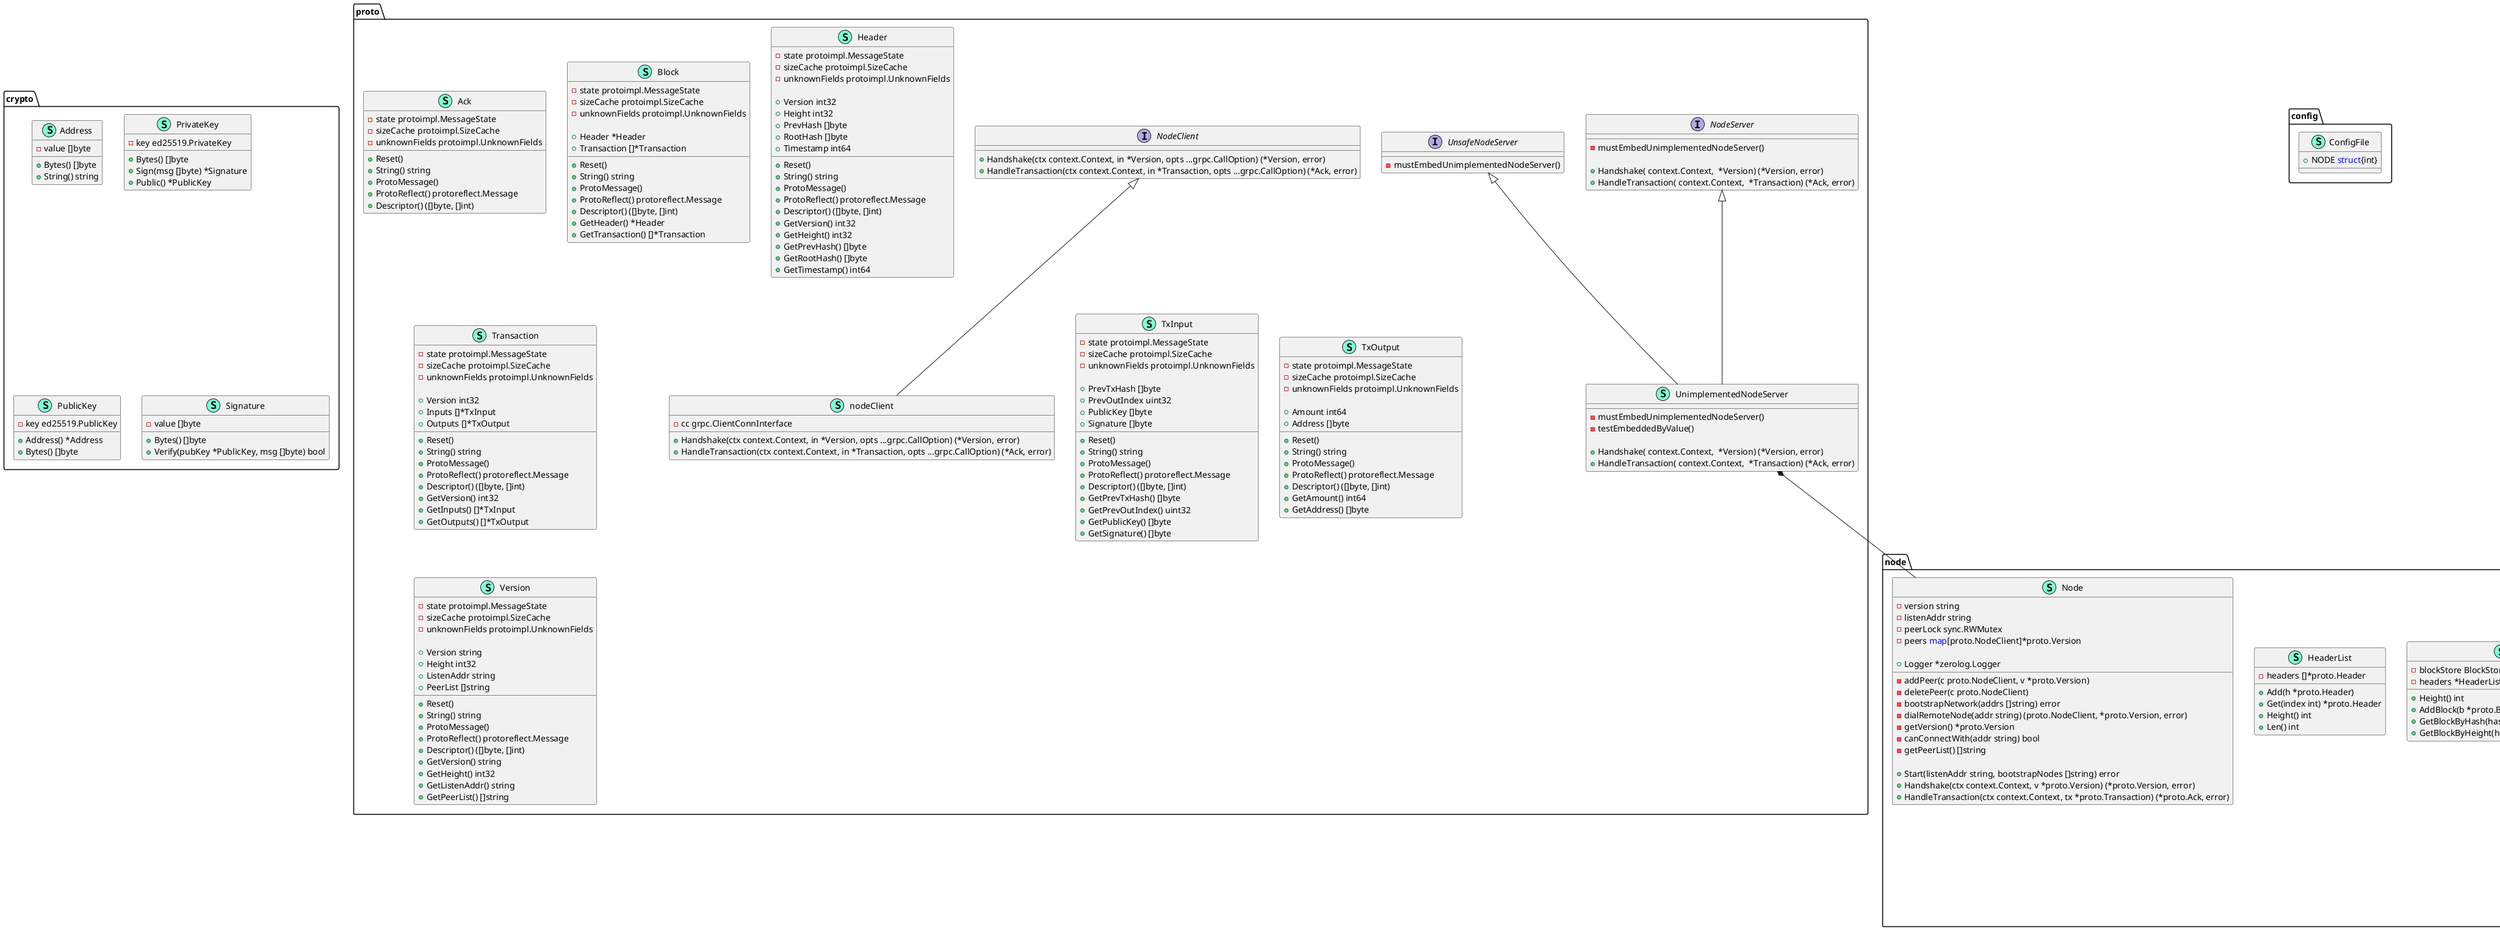 @startuml
namespace config {
    class ConfigFile << (S,Aquamarine) >> {
        + NODE <font color=blue>struct</font>{int}

    }
}


namespace crypto {
    class Address << (S,Aquamarine) >> {
        - value []byte

        + Bytes() []byte
        + String() string

    }
    class PrivateKey << (S,Aquamarine) >> {
        - key ed25519.PrivateKey

        + Bytes() []byte
        + Sign(msg []byte) *Signature
        + Public() *PublicKey

    }
    class PublicKey << (S,Aquamarine) >> {
        - key ed25519.PublicKey

        + Address() *Address
        + Bytes() []byte

    }
    class Signature << (S,Aquamarine) >> {
        - value []byte

        + Bytes() []byte
        + Verify(pubKey *PublicKey, msg []byte) bool

    }
}


namespace node {
    interface BlockStorer  {
        + Put( *proto.Block) error
        + Get( string) (*proto.Block, error)

    }
    class Chain << (S,Aquamarine) >> {
        - blockStore BlockStorer
        - headers *HeaderList

        + Height() int
        + AddBlock(b *proto.Block) error
        + GetBlockByHash(hash []byte) (*proto.Block, error)
        + GetBlockByHeight(height int) (*proto.Block, error)

    }
    class HeaderList << (S,Aquamarine) >> {
        - headers []*proto.Header

        + Add(h *proto.Header) 
        + Get(index int) *proto.Header
        + Height() int
        + Len() int

    }
    class MemoryBlockStore << (S,Aquamarine) >> {
        - lock sync.RWMutex
        - blocks <font color=blue>map</font>[string]*proto.Block

        + Put(b *proto.Block) error
        + Get(hash string) (*proto.Block, error)

    }
    class Node << (S,Aquamarine) >> {
        - version string
        - listenAddr string
        - peerLock sync.RWMutex
        - peers <font color=blue>map</font>[proto.NodeClient]*proto.Version

        + Logger *zerolog.Logger

        - addPeer(c proto.NodeClient, v *proto.Version) 
        - deletePeer(c proto.NodeClient) 
        - bootstrapNetwork(addrs []string) error
        - dialRemoteNode(addr string) (proto.NodeClient, *proto.Version, error)
        - getVersion() *proto.Version
        - canConnectWith(addr string) bool
        - getPeerList() []string

        + Start(listenAddr string, bootstrapNodes []string) error
        + Handshake(ctx context.Context, v *proto.Version) (*proto.Version, error)
        + HandleTransaction(ctx context.Context, tx *proto.Transaction) (*proto.Ack, error)

    }
}
"proto.UnimplementedNodeServer" *-- "node.Node"

"node.BlockStorer" <|-- "node.MemoryBlockStore"

namespace proto {
    class Ack << (S,Aquamarine) >> {
        - state protoimpl.MessageState
        - sizeCache protoimpl.SizeCache
        - unknownFields protoimpl.UnknownFields

        + Reset() 
        + String() string
        + ProtoMessage() 
        + ProtoReflect() protoreflect.Message
        + Descriptor() ([]byte, []int)

    }
    class Block << (S,Aquamarine) >> {
        - state protoimpl.MessageState
        - sizeCache protoimpl.SizeCache
        - unknownFields protoimpl.UnknownFields

        + Header *Header
        + Transaction []*Transaction

        + Reset() 
        + String() string
        + ProtoMessage() 
        + ProtoReflect() protoreflect.Message
        + Descriptor() ([]byte, []int)
        + GetHeader() *Header
        + GetTransaction() []*Transaction

    }
    class Header << (S,Aquamarine) >> {
        - state protoimpl.MessageState
        - sizeCache protoimpl.SizeCache
        - unknownFields protoimpl.UnknownFields

        + Version int32
        + Height int32
        + PrevHash []byte
        + RootHash []byte
        + Timestamp int64

        + Reset() 
        + String() string
        + ProtoMessage() 
        + ProtoReflect() protoreflect.Message
        + Descriptor() ([]byte, []int)
        + GetVersion() int32
        + GetHeight() int32
        + GetPrevHash() []byte
        + GetRootHash() []byte
        + GetTimestamp() int64

    }
    interface NodeClient  {
        + Handshake(ctx context.Context, in *Version, opts ...grpc.CallOption) (*Version, error)
        + HandleTransaction(ctx context.Context, in *Transaction, opts ...grpc.CallOption) (*Ack, error)

    }
    interface NodeServer  {
        - mustEmbedUnimplementedNodeServer() 

        + Handshake( context.Context,  *Version) (*Version, error)
        + HandleTransaction( context.Context,  *Transaction) (*Ack, error)

    }
    class Transaction << (S,Aquamarine) >> {
        - state protoimpl.MessageState
        - sizeCache protoimpl.SizeCache
        - unknownFields protoimpl.UnknownFields

        + Version int32
        + Inputs []*TxInput
        + Outputs []*TxOutput

        + Reset() 
        + String() string
        + ProtoMessage() 
        + ProtoReflect() protoreflect.Message
        + Descriptor() ([]byte, []int)
        + GetVersion() int32
        + GetInputs() []*TxInput
        + GetOutputs() []*TxOutput

    }
    class TxInput << (S,Aquamarine) >> {
        - state protoimpl.MessageState
        - sizeCache protoimpl.SizeCache
        - unknownFields protoimpl.UnknownFields

        + PrevTxHash []byte
        + PrevOutIndex uint32
        + PublicKey []byte
        + Signature []byte

        + Reset() 
        + String() string
        + ProtoMessage() 
        + ProtoReflect() protoreflect.Message
        + Descriptor() ([]byte, []int)
        + GetPrevTxHash() []byte
        + GetPrevOutIndex() uint32
        + GetPublicKey() []byte
        + GetSignature() []byte

    }
    class TxOutput << (S,Aquamarine) >> {
        - state protoimpl.MessageState
        - sizeCache protoimpl.SizeCache
        - unknownFields protoimpl.UnknownFields

        + Amount int64
        + Address []byte

        + Reset() 
        + String() string
        + ProtoMessage() 
        + ProtoReflect() protoreflect.Message
        + Descriptor() ([]byte, []int)
        + GetAmount() int64
        + GetAddress() []byte

    }
    class UnimplementedNodeServer << (S,Aquamarine) >> {
        - mustEmbedUnimplementedNodeServer() 
        - testEmbeddedByValue() 

        + Handshake( context.Context,  *Version) (*Version, error)
        + HandleTransaction( context.Context,  *Transaction) (*Ack, error)

    }
    interface UnsafeNodeServer  {
        - mustEmbedUnimplementedNodeServer() 

    }
    class Version << (S,Aquamarine) >> {
        - state protoimpl.MessageState
        - sizeCache protoimpl.SizeCache
        - unknownFields protoimpl.UnknownFields

        + Version string
        + Height int32
        + ListenAddr string
        + PeerList []string

        + Reset() 
        + String() string
        + ProtoMessage() 
        + ProtoReflect() protoreflect.Message
        + Descriptor() ([]byte, []int)
        + GetVersion() string
        + GetHeight() int32
        + GetListenAddr() string
        + GetPeerList() []string

    }
    class nodeClient << (S,Aquamarine) >> {
        - cc grpc.ClientConnInterface

        + Handshake(ctx context.Context, in *Version, opts ...grpc.CallOption) (*Version, error)
        + HandleTransaction(ctx context.Context, in *Transaction, opts ...grpc.CallOption) (*Ack, error)

    }
}

"proto.NodeServer" <|-- "proto.UnimplementedNodeServer"
"proto.UnsafeNodeServer" <|-- "proto.UnimplementedNodeServer"
"proto.NodeClient" <|-- "proto.nodeClient"

@enduml
